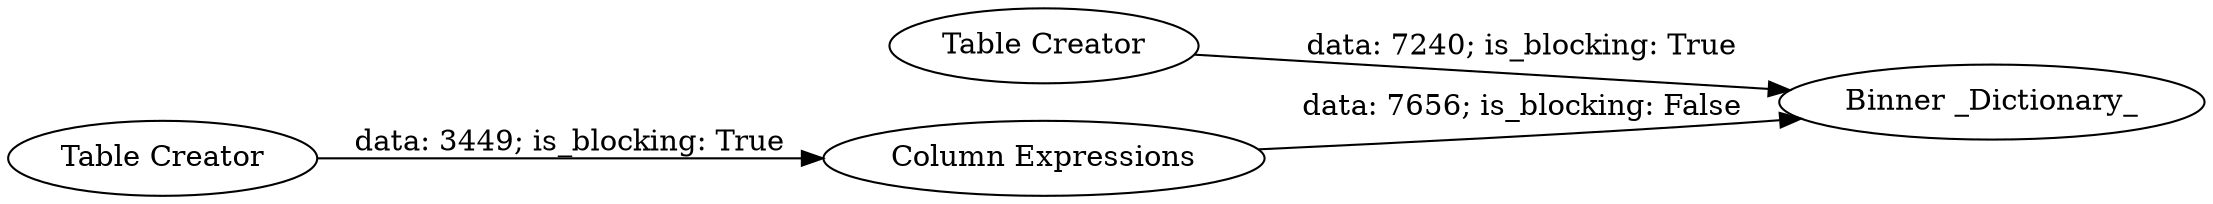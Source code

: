digraph {
	"-6961352515253368460_28" [label="Binner _Dictionary_"]
	"-6961352515253368460_27" [label="Table Creator"]
	"-6961352515253368460_25" [label="Table Creator"]
	"-6961352515253368460_26" [label="Column Expressions"]
	"-6961352515253368460_26" -> "-6961352515253368460_28" [label="data: 7656; is_blocking: False"]
	"-6961352515253368460_25" -> "-6961352515253368460_26" [label="data: 3449; is_blocking: True"]
	"-6961352515253368460_27" -> "-6961352515253368460_28" [label="data: 7240; is_blocking: True"]
	rankdir=LR
}
